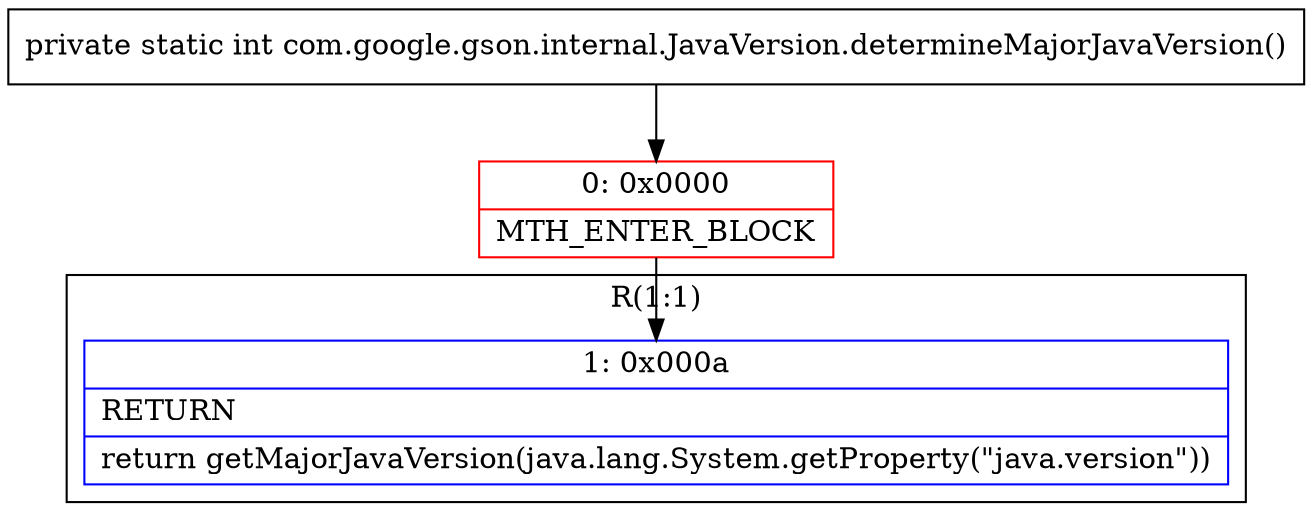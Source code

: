 digraph "CFG forcom.google.gson.internal.JavaVersion.determineMajorJavaVersion()I" {
subgraph cluster_Region_1617795993 {
label = "R(1:1)";
node [shape=record,color=blue];
Node_1 [shape=record,label="{1\:\ 0x000a|RETURN\l|return getMajorJavaVersion(java.lang.System.getProperty(\"java.version\"))\l}"];
}
Node_0 [shape=record,color=red,label="{0\:\ 0x0000|MTH_ENTER_BLOCK\l}"];
MethodNode[shape=record,label="{private static int com.google.gson.internal.JavaVersion.determineMajorJavaVersion() }"];
MethodNode -> Node_0;
Node_0 -> Node_1;
}

